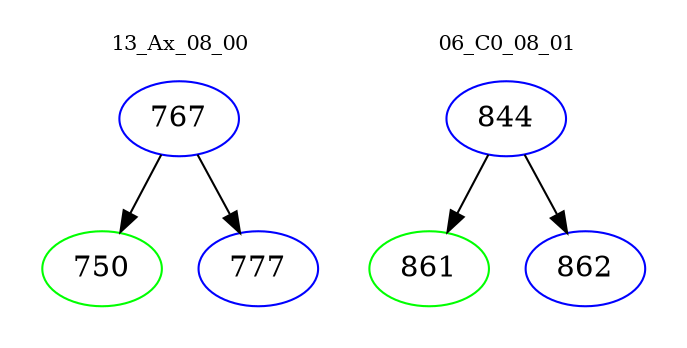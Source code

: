 digraph{
subgraph cluster_0 {
color = white
label = "13_Ax_08_00";
fontsize=10;
T0_767 [label="767", color="blue"]
T0_767 -> T0_750 [color="black"]
T0_750 [label="750", color="green"]
T0_767 -> T0_777 [color="black"]
T0_777 [label="777", color="blue"]
}
subgraph cluster_1 {
color = white
label = "06_C0_08_01";
fontsize=10;
T1_844 [label="844", color="blue"]
T1_844 -> T1_861 [color="black"]
T1_861 [label="861", color="green"]
T1_844 -> T1_862 [color="black"]
T1_862 [label="862", color="blue"]
}
}
